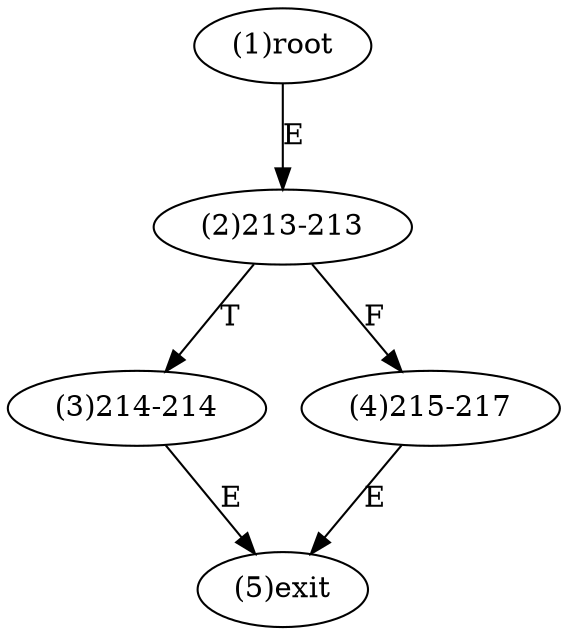 digraph "" { 
1[ label="(1)root"];
2[ label="(2)213-213"];
3[ label="(3)214-214"];
4[ label="(4)215-217"];
5[ label="(5)exit"];
1->2[ label="E"];
2->4[ label="F"];
2->3[ label="T"];
3->5[ label="E"];
4->5[ label="E"];
}